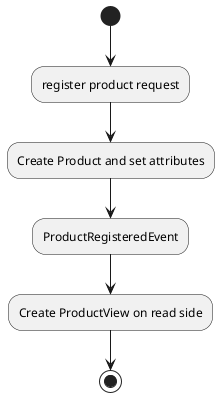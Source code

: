 @startuml
(*) --> "register product request"

--> "Create Product and set attributes"
--> "ProductRegisteredEvent"
--> "Create ProductView on read side"
-->(*)
@enduml
